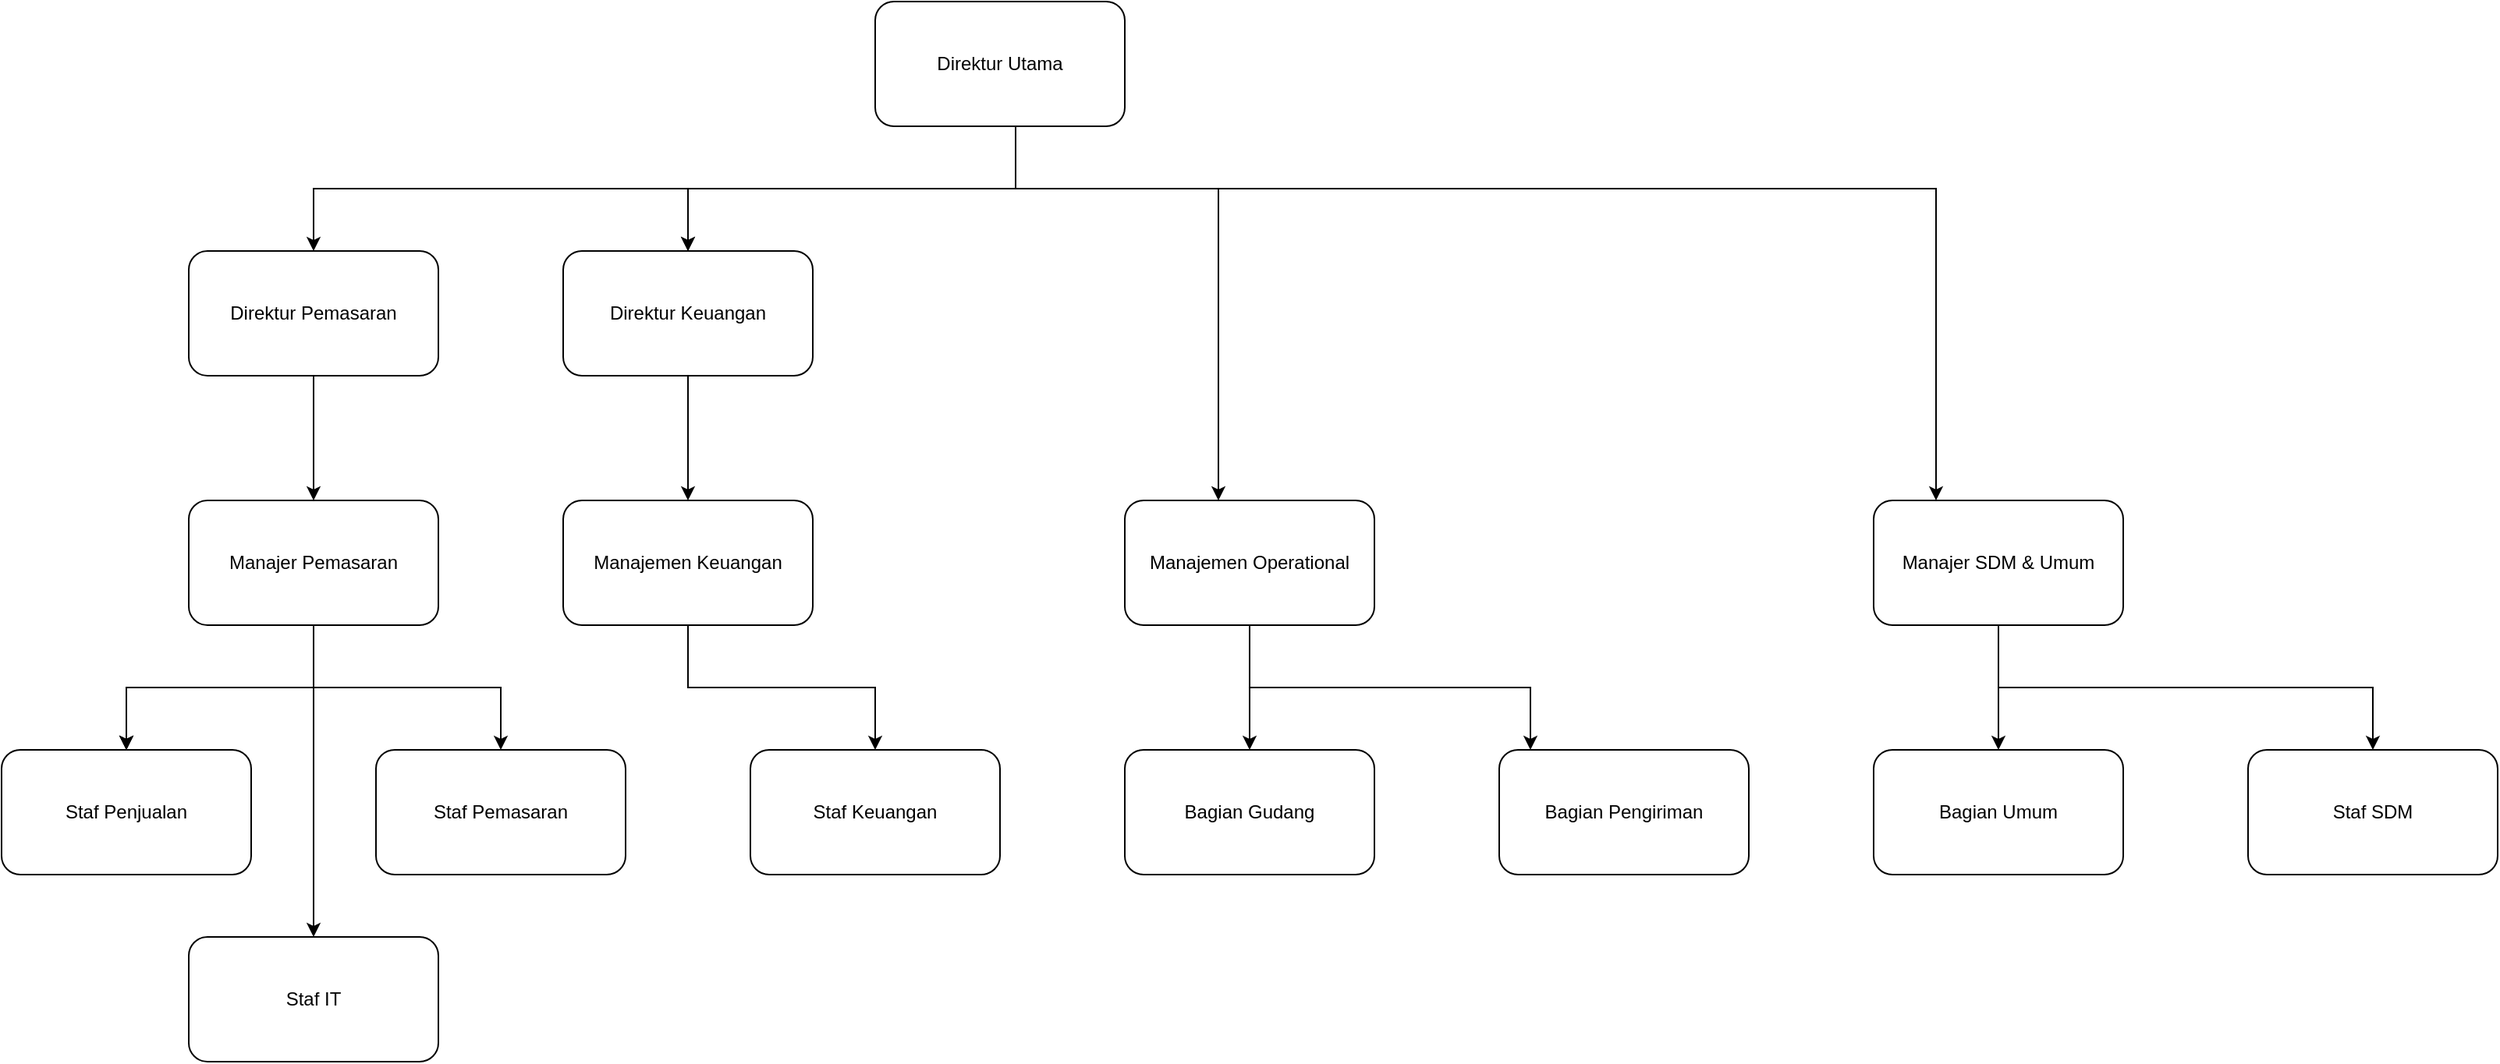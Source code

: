 <mxfile version="24.4.4" type="github">
  <diagram name="Page-1" id="exkaV0_K3e5TsBOGJDA7">
    <mxGraphModel dx="1985" dy="1115" grid="1" gridSize="10" guides="1" tooltips="1" connect="1" arrows="1" fold="1" page="1" pageScale="1" pageWidth="850" pageHeight="1100" math="0" shadow="0">
      <root>
        <mxCell id="0" />
        <mxCell id="1" parent="0" />
        <mxCell id="FFYidb9wmgaieHD7aF0S-3" value="" style="edgeStyle=orthogonalEdgeStyle;rounded=0;orthogonalLoop=1;jettySize=auto;html=1;" edge="1" parent="1" source="FFYidb9wmgaieHD7aF0S-1" target="FFYidb9wmgaieHD7aF0S-2">
          <mxGeometry relative="1" as="geometry">
            <Array as="points">
              <mxPoint x="650" y="160" />
              <mxPoint x="440" y="160" />
            </Array>
          </mxGeometry>
        </mxCell>
        <mxCell id="FFYidb9wmgaieHD7aF0S-4" value="" style="edgeStyle=orthogonalEdgeStyle;rounded=0;orthogonalLoop=1;jettySize=auto;html=1;" edge="1" parent="1" source="FFYidb9wmgaieHD7aF0S-1" target="FFYidb9wmgaieHD7aF0S-2">
          <mxGeometry relative="1" as="geometry">
            <Array as="points">
              <mxPoint x="650" y="160" />
              <mxPoint x="440" y="160" />
            </Array>
          </mxGeometry>
        </mxCell>
        <mxCell id="FFYidb9wmgaieHD7aF0S-6" value="" style="edgeStyle=orthogonalEdgeStyle;rounded=0;orthogonalLoop=1;jettySize=auto;html=1;exitX=0.5;exitY=1;exitDx=0;exitDy=0;" edge="1" parent="1" source="FFYidb9wmgaieHD7aF0S-1" target="FFYidb9wmgaieHD7aF0S-5">
          <mxGeometry relative="1" as="geometry">
            <Array as="points">
              <mxPoint x="650" y="120" />
              <mxPoint x="650" y="160" />
              <mxPoint x="200" y="160" />
            </Array>
          </mxGeometry>
        </mxCell>
        <mxCell id="FFYidb9wmgaieHD7aF0S-23" value="" style="edgeStyle=orthogonalEdgeStyle;rounded=0;orthogonalLoop=1;jettySize=auto;html=1;" edge="1" parent="1" source="FFYidb9wmgaieHD7aF0S-1" target="FFYidb9wmgaieHD7aF0S-22">
          <mxGeometry relative="1" as="geometry">
            <Array as="points">
              <mxPoint x="650" y="160" />
              <mxPoint x="780" y="160" />
            </Array>
          </mxGeometry>
        </mxCell>
        <mxCell id="FFYidb9wmgaieHD7aF0S-29" value="" style="edgeStyle=orthogonalEdgeStyle;rounded=0;orthogonalLoop=1;jettySize=auto;html=1;" edge="1" parent="1" source="FFYidb9wmgaieHD7aF0S-1" target="FFYidb9wmgaieHD7aF0S-28">
          <mxGeometry relative="1" as="geometry">
            <Array as="points">
              <mxPoint x="650" y="160" />
              <mxPoint x="1240" y="160" />
            </Array>
          </mxGeometry>
        </mxCell>
        <mxCell id="FFYidb9wmgaieHD7aF0S-1" value="Direktur Utama" style="rounded=1;whiteSpace=wrap;html=1;" vertex="1" parent="1">
          <mxGeometry x="560" y="40" width="160" height="80" as="geometry" />
        </mxCell>
        <mxCell id="FFYidb9wmgaieHD7aF0S-19" value="" style="edgeStyle=orthogonalEdgeStyle;rounded=0;orthogonalLoop=1;jettySize=auto;html=1;" edge="1" parent="1" source="FFYidb9wmgaieHD7aF0S-2" target="FFYidb9wmgaieHD7aF0S-18">
          <mxGeometry relative="1" as="geometry" />
        </mxCell>
        <mxCell id="FFYidb9wmgaieHD7aF0S-2" value="Direktur Keuangan" style="rounded=1;whiteSpace=wrap;html=1;" vertex="1" parent="1">
          <mxGeometry x="360" y="200" width="160" height="80" as="geometry" />
        </mxCell>
        <mxCell id="FFYidb9wmgaieHD7aF0S-9" value="" style="edgeStyle=orthogonalEdgeStyle;rounded=0;orthogonalLoop=1;jettySize=auto;html=1;" edge="1" parent="1" source="FFYidb9wmgaieHD7aF0S-5" target="FFYidb9wmgaieHD7aF0S-8">
          <mxGeometry relative="1" as="geometry" />
        </mxCell>
        <mxCell id="FFYidb9wmgaieHD7aF0S-5" value="Direktur Pemasaran" style="rounded=1;whiteSpace=wrap;html=1;" vertex="1" parent="1">
          <mxGeometry x="120" y="200" width="160" height="80" as="geometry" />
        </mxCell>
        <mxCell id="FFYidb9wmgaieHD7aF0S-11" value="" style="edgeStyle=orthogonalEdgeStyle;rounded=0;orthogonalLoop=1;jettySize=auto;html=1;" edge="1" parent="1" source="FFYidb9wmgaieHD7aF0S-8" target="FFYidb9wmgaieHD7aF0S-10">
          <mxGeometry relative="1" as="geometry" />
        </mxCell>
        <mxCell id="FFYidb9wmgaieHD7aF0S-12" value="" style="edgeStyle=orthogonalEdgeStyle;rounded=0;orthogonalLoop=1;jettySize=auto;html=1;" edge="1" parent="1" source="FFYidb9wmgaieHD7aF0S-8" target="FFYidb9wmgaieHD7aF0S-10">
          <mxGeometry relative="1" as="geometry" />
        </mxCell>
        <mxCell id="FFYidb9wmgaieHD7aF0S-13" value="" style="edgeStyle=orthogonalEdgeStyle;rounded=0;orthogonalLoop=1;jettySize=auto;html=1;" edge="1" parent="1" source="FFYidb9wmgaieHD7aF0S-8" target="FFYidb9wmgaieHD7aF0S-10">
          <mxGeometry relative="1" as="geometry" />
        </mxCell>
        <mxCell id="FFYidb9wmgaieHD7aF0S-15" value="" style="edgeStyle=orthogonalEdgeStyle;rounded=0;orthogonalLoop=1;jettySize=auto;html=1;" edge="1" parent="1" source="FFYidb9wmgaieHD7aF0S-8" target="FFYidb9wmgaieHD7aF0S-14">
          <mxGeometry relative="1" as="geometry" />
        </mxCell>
        <mxCell id="FFYidb9wmgaieHD7aF0S-17" value="" style="edgeStyle=orthogonalEdgeStyle;rounded=0;orthogonalLoop=1;jettySize=auto;html=1;" edge="1" parent="1" source="FFYidb9wmgaieHD7aF0S-8" target="FFYidb9wmgaieHD7aF0S-16">
          <mxGeometry relative="1" as="geometry">
            <Array as="points">
              <mxPoint x="200" y="540" />
              <mxPoint x="200" y="540" />
            </Array>
          </mxGeometry>
        </mxCell>
        <mxCell id="FFYidb9wmgaieHD7aF0S-8" value="Manajer Pemasaran" style="rounded=1;whiteSpace=wrap;html=1;" vertex="1" parent="1">
          <mxGeometry x="120" y="360" width="160" height="80" as="geometry" />
        </mxCell>
        <mxCell id="FFYidb9wmgaieHD7aF0S-10" value="Staf Penjualan" style="rounded=1;whiteSpace=wrap;html=1;" vertex="1" parent="1">
          <mxGeometry y="520" width="160" height="80" as="geometry" />
        </mxCell>
        <mxCell id="FFYidb9wmgaieHD7aF0S-14" value="Staf Pemasaran" style="rounded=1;whiteSpace=wrap;html=1;" vertex="1" parent="1">
          <mxGeometry x="240" y="520" width="160" height="80" as="geometry" />
        </mxCell>
        <mxCell id="FFYidb9wmgaieHD7aF0S-16" value="Staf IT" style="rounded=1;whiteSpace=wrap;html=1;" vertex="1" parent="1">
          <mxGeometry x="120" y="640" width="160" height="80" as="geometry" />
        </mxCell>
        <mxCell id="FFYidb9wmgaieHD7aF0S-21" value="" style="edgeStyle=orthogonalEdgeStyle;rounded=0;orthogonalLoop=1;jettySize=auto;html=1;" edge="1" parent="1" source="FFYidb9wmgaieHD7aF0S-18" target="FFYidb9wmgaieHD7aF0S-20">
          <mxGeometry relative="1" as="geometry" />
        </mxCell>
        <mxCell id="FFYidb9wmgaieHD7aF0S-18" value="Manajemen Keuangan" style="rounded=1;whiteSpace=wrap;html=1;" vertex="1" parent="1">
          <mxGeometry x="360" y="360" width="160" height="80" as="geometry" />
        </mxCell>
        <mxCell id="FFYidb9wmgaieHD7aF0S-20" value="Staf Keuangan" style="rounded=1;whiteSpace=wrap;html=1;" vertex="1" parent="1">
          <mxGeometry x="480" y="520" width="160" height="80" as="geometry" />
        </mxCell>
        <mxCell id="FFYidb9wmgaieHD7aF0S-25" value="" style="edgeStyle=orthogonalEdgeStyle;rounded=0;orthogonalLoop=1;jettySize=auto;html=1;" edge="1" parent="1" source="FFYidb9wmgaieHD7aF0S-22" target="FFYidb9wmgaieHD7aF0S-24">
          <mxGeometry relative="1" as="geometry" />
        </mxCell>
        <mxCell id="FFYidb9wmgaieHD7aF0S-27" value="" style="edgeStyle=orthogonalEdgeStyle;rounded=0;orthogonalLoop=1;jettySize=auto;html=1;" edge="1" parent="1" source="FFYidb9wmgaieHD7aF0S-22" target="FFYidb9wmgaieHD7aF0S-26">
          <mxGeometry relative="1" as="geometry">
            <Array as="points">
              <mxPoint x="800" y="480" />
              <mxPoint x="980" y="480" />
            </Array>
          </mxGeometry>
        </mxCell>
        <mxCell id="FFYidb9wmgaieHD7aF0S-22" value="Manajemen Operational" style="rounded=1;whiteSpace=wrap;html=1;" vertex="1" parent="1">
          <mxGeometry x="720" y="360" width="160" height="80" as="geometry" />
        </mxCell>
        <mxCell id="FFYidb9wmgaieHD7aF0S-24" value="Bagian Gudang" style="rounded=1;whiteSpace=wrap;html=1;" vertex="1" parent="1">
          <mxGeometry x="720" y="520" width="160" height="80" as="geometry" />
        </mxCell>
        <mxCell id="FFYidb9wmgaieHD7aF0S-26" value="Bagian Pengiriman" style="rounded=1;whiteSpace=wrap;html=1;" vertex="1" parent="1">
          <mxGeometry x="960" y="520" width="160" height="80" as="geometry" />
        </mxCell>
        <mxCell id="FFYidb9wmgaieHD7aF0S-31" value="" style="edgeStyle=orthogonalEdgeStyle;rounded=0;orthogonalLoop=1;jettySize=auto;html=1;" edge="1" parent="1" source="FFYidb9wmgaieHD7aF0S-28" target="FFYidb9wmgaieHD7aF0S-30">
          <mxGeometry relative="1" as="geometry" />
        </mxCell>
        <mxCell id="FFYidb9wmgaieHD7aF0S-33" value="" style="edgeStyle=orthogonalEdgeStyle;rounded=0;orthogonalLoop=1;jettySize=auto;html=1;" edge="1" parent="1" source="FFYidb9wmgaieHD7aF0S-28" target="FFYidb9wmgaieHD7aF0S-32">
          <mxGeometry relative="1" as="geometry">
            <Array as="points">
              <mxPoint x="1280" y="480" />
              <mxPoint x="1520" y="480" />
            </Array>
          </mxGeometry>
        </mxCell>
        <mxCell id="FFYidb9wmgaieHD7aF0S-28" value="Manajer SDM &amp;amp; Umum" style="rounded=1;whiteSpace=wrap;html=1;" vertex="1" parent="1">
          <mxGeometry x="1200" y="360" width="160" height="80" as="geometry" />
        </mxCell>
        <mxCell id="FFYidb9wmgaieHD7aF0S-30" value="Bagian Umum" style="rounded=1;whiteSpace=wrap;html=1;" vertex="1" parent="1">
          <mxGeometry x="1200" y="520" width="160" height="80" as="geometry" />
        </mxCell>
        <mxCell id="FFYidb9wmgaieHD7aF0S-32" value="Staf SDM" style="rounded=1;whiteSpace=wrap;html=1;" vertex="1" parent="1">
          <mxGeometry x="1440" y="520" width="160" height="80" as="geometry" />
        </mxCell>
      </root>
    </mxGraphModel>
  </diagram>
</mxfile>
